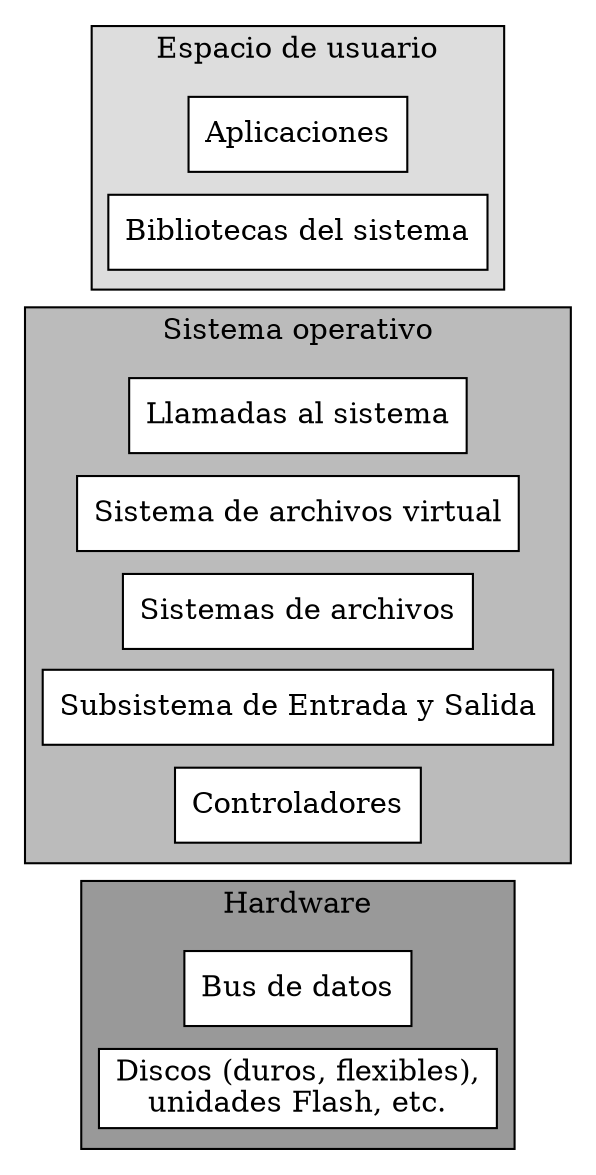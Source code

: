#+begin_src dot :exports :file ltxpng/capas_acceso_a_discos.png
graph G {
	ratio=2;
	layout = dot;
	node [shape = box, fillcolor="#ffffff", style=filled];
	ranksep=0.1;
	aplic -- bibl_sist --
	syscall -- virtfs -- sistema_arch -- subsist_es -- driver --
	bus -- disco [style=invis];

	subgraph cluster_usr {
		bgcolor="#dddddd";
		label = "Espacio de usuario";
		aplic [label = "Aplicaciones"];
		bibl_sist [label = "Bibliotecas del sistema"];
	}
	subgraph cluster_os {
		bgcolor="#bbbbbb";
		label = "Sistema operativo";
		syscall [label = "Llamadas al sistema"];
		virtfs [label = "Sistema de archivos virtual"];
		sistema_arch [label = "Sistemas de archivos"];
		subsist_es [label = "Subsistema de Entrada y Salida"];
		driver [label = "Controladores"];
	}
	subgraph cluster_hw {
		bgcolor="#999999";
		label = "Hardware";
		bus [label = "Bus de datos"];
		disco [label = "Discos (duros, flexibles),\nunidades Flash, etc."];
	}
}
#+end_src
